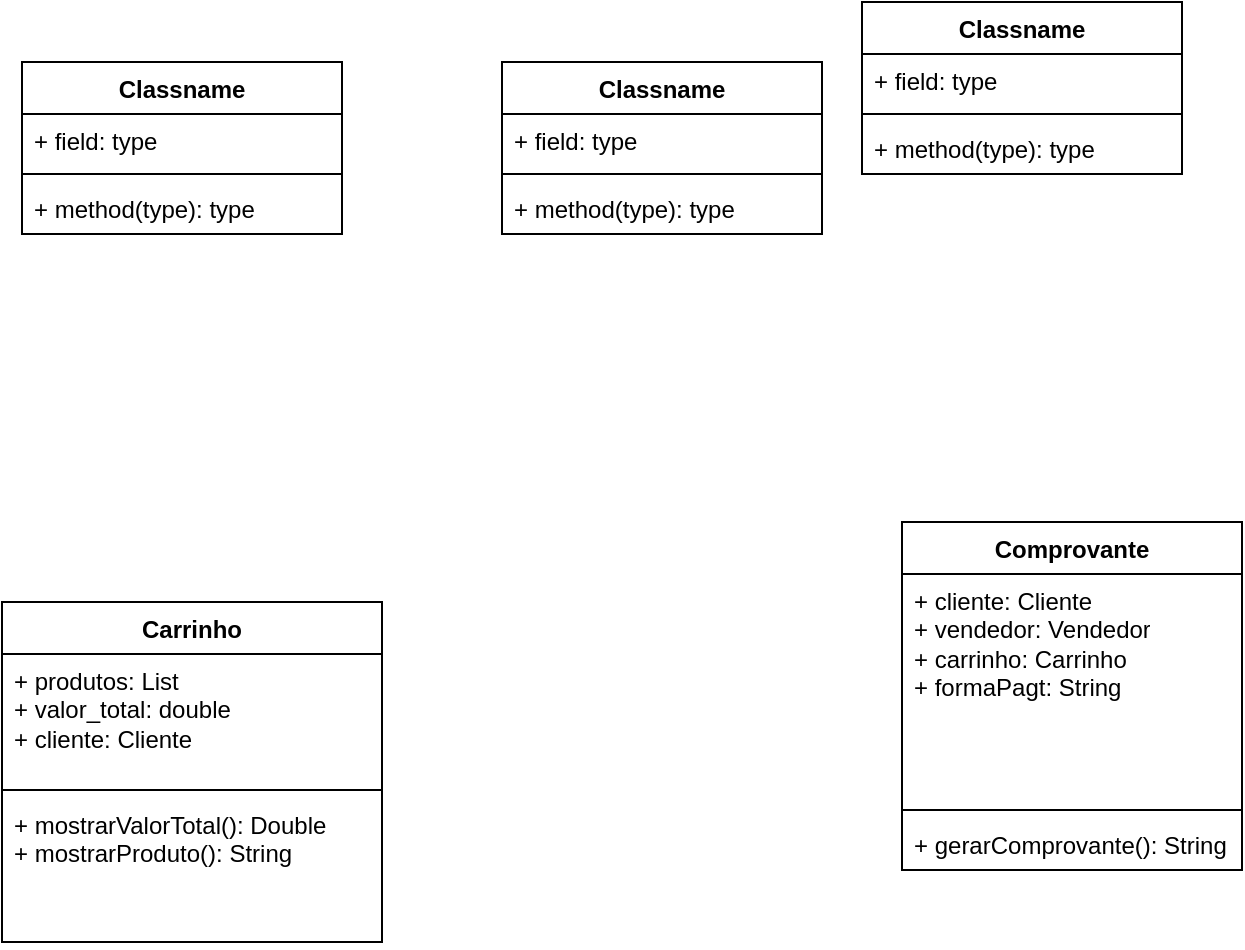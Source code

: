 <mxfile version="26.1.3">
  <diagram name="Página-1" id="xWhxlWEGLNkrz-1CTkFM">
    <mxGraphModel dx="1434" dy="780" grid="1" gridSize="10" guides="1" tooltips="1" connect="1" arrows="1" fold="1" page="1" pageScale="1" pageWidth="827" pageHeight="1169" math="0" shadow="0">
      <root>
        <mxCell id="0" />
        <mxCell id="1" parent="0" />
        <mxCell id="Kehb1zEE5LJ3fh3A02FH-1" value="Classname" style="swimlane;fontStyle=1;align=center;verticalAlign=top;childLayout=stackLayout;horizontal=1;startSize=26;horizontalStack=0;resizeParent=1;resizeParentMax=0;resizeLast=0;collapsible=1;marginBottom=0;whiteSpace=wrap;html=1;" vertex="1" parent="1">
          <mxGeometry x="320" y="90" width="160" height="86" as="geometry" />
        </mxCell>
        <mxCell id="Kehb1zEE5LJ3fh3A02FH-2" value="+ field: type" style="text;strokeColor=none;fillColor=none;align=left;verticalAlign=top;spacingLeft=4;spacingRight=4;overflow=hidden;rotatable=0;points=[[0,0.5],[1,0.5]];portConstraint=eastwest;whiteSpace=wrap;html=1;" vertex="1" parent="Kehb1zEE5LJ3fh3A02FH-1">
          <mxGeometry y="26" width="160" height="26" as="geometry" />
        </mxCell>
        <mxCell id="Kehb1zEE5LJ3fh3A02FH-3" value="" style="line;strokeWidth=1;fillColor=none;align=left;verticalAlign=middle;spacingTop=-1;spacingLeft=3;spacingRight=3;rotatable=0;labelPosition=right;points=[];portConstraint=eastwest;strokeColor=inherit;" vertex="1" parent="Kehb1zEE5LJ3fh3A02FH-1">
          <mxGeometry y="52" width="160" height="8" as="geometry" />
        </mxCell>
        <mxCell id="Kehb1zEE5LJ3fh3A02FH-4" value="+ method(type): type" style="text;strokeColor=none;fillColor=none;align=left;verticalAlign=top;spacingLeft=4;spacingRight=4;overflow=hidden;rotatable=0;points=[[0,0.5],[1,0.5]];portConstraint=eastwest;whiteSpace=wrap;html=1;" vertex="1" parent="Kehb1zEE5LJ3fh3A02FH-1">
          <mxGeometry y="60" width="160" height="26" as="geometry" />
        </mxCell>
        <mxCell id="Kehb1zEE5LJ3fh3A02FH-5" value="Classname" style="swimlane;fontStyle=1;align=center;verticalAlign=top;childLayout=stackLayout;horizontal=1;startSize=26;horizontalStack=0;resizeParent=1;resizeParentMax=0;resizeLast=0;collapsible=1;marginBottom=0;whiteSpace=wrap;html=1;" vertex="1" parent="1">
          <mxGeometry x="80" y="90" width="160" height="86" as="geometry" />
        </mxCell>
        <mxCell id="Kehb1zEE5LJ3fh3A02FH-6" value="+ field: type" style="text;strokeColor=none;fillColor=none;align=left;verticalAlign=top;spacingLeft=4;spacingRight=4;overflow=hidden;rotatable=0;points=[[0,0.5],[1,0.5]];portConstraint=eastwest;whiteSpace=wrap;html=1;" vertex="1" parent="Kehb1zEE5LJ3fh3A02FH-5">
          <mxGeometry y="26" width="160" height="26" as="geometry" />
        </mxCell>
        <mxCell id="Kehb1zEE5LJ3fh3A02FH-7" value="" style="line;strokeWidth=1;fillColor=none;align=left;verticalAlign=middle;spacingTop=-1;spacingLeft=3;spacingRight=3;rotatable=0;labelPosition=right;points=[];portConstraint=eastwest;strokeColor=inherit;" vertex="1" parent="Kehb1zEE5LJ3fh3A02FH-5">
          <mxGeometry y="52" width="160" height="8" as="geometry" />
        </mxCell>
        <mxCell id="Kehb1zEE5LJ3fh3A02FH-8" value="+ method(type): type" style="text;strokeColor=none;fillColor=none;align=left;verticalAlign=top;spacingLeft=4;spacingRight=4;overflow=hidden;rotatable=0;points=[[0,0.5],[1,0.5]];portConstraint=eastwest;whiteSpace=wrap;html=1;" vertex="1" parent="Kehb1zEE5LJ3fh3A02FH-5">
          <mxGeometry y="60" width="160" height="26" as="geometry" />
        </mxCell>
        <mxCell id="Kehb1zEE5LJ3fh3A02FH-9" value="Classname" style="swimlane;fontStyle=1;align=center;verticalAlign=top;childLayout=stackLayout;horizontal=1;startSize=26;horizontalStack=0;resizeParent=1;resizeParentMax=0;resizeLast=0;collapsible=1;marginBottom=0;whiteSpace=wrap;html=1;" vertex="1" parent="1">
          <mxGeometry x="500" y="60" width="160" height="86" as="geometry" />
        </mxCell>
        <mxCell id="Kehb1zEE5LJ3fh3A02FH-10" value="+ field: type" style="text;strokeColor=none;fillColor=none;align=left;verticalAlign=top;spacingLeft=4;spacingRight=4;overflow=hidden;rotatable=0;points=[[0,0.5],[1,0.5]];portConstraint=eastwest;whiteSpace=wrap;html=1;" vertex="1" parent="Kehb1zEE5LJ3fh3A02FH-9">
          <mxGeometry y="26" width="160" height="26" as="geometry" />
        </mxCell>
        <mxCell id="Kehb1zEE5LJ3fh3A02FH-11" value="" style="line;strokeWidth=1;fillColor=none;align=left;verticalAlign=middle;spacingTop=-1;spacingLeft=3;spacingRight=3;rotatable=0;labelPosition=right;points=[];portConstraint=eastwest;strokeColor=inherit;" vertex="1" parent="Kehb1zEE5LJ3fh3A02FH-9">
          <mxGeometry y="52" width="160" height="8" as="geometry" />
        </mxCell>
        <mxCell id="Kehb1zEE5LJ3fh3A02FH-12" value="+ method(type): type" style="text;strokeColor=none;fillColor=none;align=left;verticalAlign=top;spacingLeft=4;spacingRight=4;overflow=hidden;rotatable=0;points=[[0,0.5],[1,0.5]];portConstraint=eastwest;whiteSpace=wrap;html=1;" vertex="1" parent="Kehb1zEE5LJ3fh3A02FH-9">
          <mxGeometry y="60" width="160" height="26" as="geometry" />
        </mxCell>
        <mxCell id="Kehb1zEE5LJ3fh3A02FH-13" value="Carrinho" style="swimlane;fontStyle=1;align=center;verticalAlign=top;childLayout=stackLayout;horizontal=1;startSize=26;horizontalStack=0;resizeParent=1;resizeParentMax=0;resizeLast=0;collapsible=1;marginBottom=0;whiteSpace=wrap;html=1;" vertex="1" parent="1">
          <mxGeometry x="70" y="360" width="190" height="170" as="geometry" />
        </mxCell>
        <mxCell id="Kehb1zEE5LJ3fh3A02FH-14" value="+ produtos: List&lt;div&gt;+ valor_total: double&lt;/div&gt;&lt;div&gt;+ cliente: Cliente&lt;/div&gt;" style="text;strokeColor=none;fillColor=none;align=left;verticalAlign=top;spacingLeft=4;spacingRight=4;overflow=hidden;rotatable=0;points=[[0,0.5],[1,0.5]];portConstraint=eastwest;whiteSpace=wrap;html=1;" vertex="1" parent="Kehb1zEE5LJ3fh3A02FH-13">
          <mxGeometry y="26" width="190" height="64" as="geometry" />
        </mxCell>
        <mxCell id="Kehb1zEE5LJ3fh3A02FH-15" value="" style="line;strokeWidth=1;fillColor=none;align=left;verticalAlign=middle;spacingTop=-1;spacingLeft=3;spacingRight=3;rotatable=0;labelPosition=right;points=[];portConstraint=eastwest;strokeColor=inherit;" vertex="1" parent="Kehb1zEE5LJ3fh3A02FH-13">
          <mxGeometry y="90" width="190" height="8" as="geometry" />
        </mxCell>
        <mxCell id="Kehb1zEE5LJ3fh3A02FH-16" value="+ mostrarValorTotal(): Double&lt;div&gt;+ mostrarProduto(): String&lt;/div&gt;" style="text;strokeColor=none;fillColor=none;align=left;verticalAlign=top;spacingLeft=4;spacingRight=4;overflow=hidden;rotatable=0;points=[[0,0.5],[1,0.5]];portConstraint=eastwest;whiteSpace=wrap;html=1;" vertex="1" parent="Kehb1zEE5LJ3fh3A02FH-13">
          <mxGeometry y="98" width="190" height="72" as="geometry" />
        </mxCell>
        <mxCell id="Kehb1zEE5LJ3fh3A02FH-17" value="Comprovante&lt;div&gt;&lt;br&gt;&lt;/div&gt;" style="swimlane;fontStyle=1;align=center;verticalAlign=top;childLayout=stackLayout;horizontal=1;startSize=26;horizontalStack=0;resizeParent=1;resizeParentMax=0;resizeLast=0;collapsible=1;marginBottom=0;whiteSpace=wrap;html=1;" vertex="1" parent="1">
          <mxGeometry x="520" y="320" width="170" height="174" as="geometry" />
        </mxCell>
        <mxCell id="Kehb1zEE5LJ3fh3A02FH-18" value="+ cliente: Cliente&lt;div&gt;+ vendedor: Vendedor&lt;/div&gt;&lt;div&gt;+ carrinho: Carrinho&lt;/div&gt;&lt;div&gt;+ formaPagt: String&lt;/div&gt;" style="text;strokeColor=none;fillColor=none;align=left;verticalAlign=top;spacingLeft=4;spacingRight=4;overflow=hidden;rotatable=0;points=[[0,0.5],[1,0.5]];portConstraint=eastwest;whiteSpace=wrap;html=1;" vertex="1" parent="Kehb1zEE5LJ3fh3A02FH-17">
          <mxGeometry y="26" width="170" height="114" as="geometry" />
        </mxCell>
        <mxCell id="Kehb1zEE5LJ3fh3A02FH-19" value="" style="line;strokeWidth=1;fillColor=none;align=left;verticalAlign=middle;spacingTop=-1;spacingLeft=3;spacingRight=3;rotatable=0;labelPosition=right;points=[];portConstraint=eastwest;strokeColor=inherit;" vertex="1" parent="Kehb1zEE5LJ3fh3A02FH-17">
          <mxGeometry y="140" width="170" height="8" as="geometry" />
        </mxCell>
        <mxCell id="Kehb1zEE5LJ3fh3A02FH-20" value="+ gerarComprovante(): String" style="text;strokeColor=none;fillColor=none;align=left;verticalAlign=top;spacingLeft=4;spacingRight=4;overflow=hidden;rotatable=0;points=[[0,0.5],[1,0.5]];portConstraint=eastwest;whiteSpace=wrap;html=1;" vertex="1" parent="Kehb1zEE5LJ3fh3A02FH-17">
          <mxGeometry y="148" width="170" height="26" as="geometry" />
        </mxCell>
      </root>
    </mxGraphModel>
  </diagram>
</mxfile>
